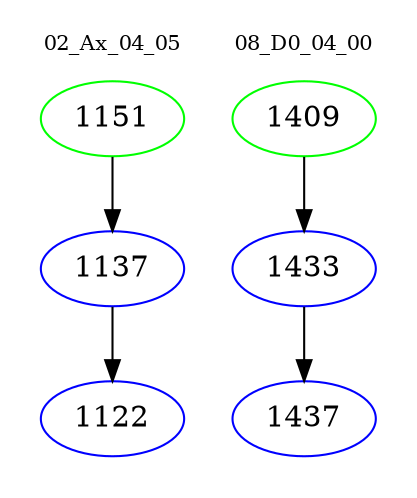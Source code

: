 digraph{
subgraph cluster_0 {
color = white
label = "02_Ax_04_05";
fontsize=10;
T0_1151 [label="1151", color="green"]
T0_1151 -> T0_1137 [color="black"]
T0_1137 [label="1137", color="blue"]
T0_1137 -> T0_1122 [color="black"]
T0_1122 [label="1122", color="blue"]
}
subgraph cluster_1 {
color = white
label = "08_D0_04_00";
fontsize=10;
T1_1409 [label="1409", color="green"]
T1_1409 -> T1_1433 [color="black"]
T1_1433 [label="1433", color="blue"]
T1_1433 -> T1_1437 [color="black"]
T1_1437 [label="1437", color="blue"]
}
}
